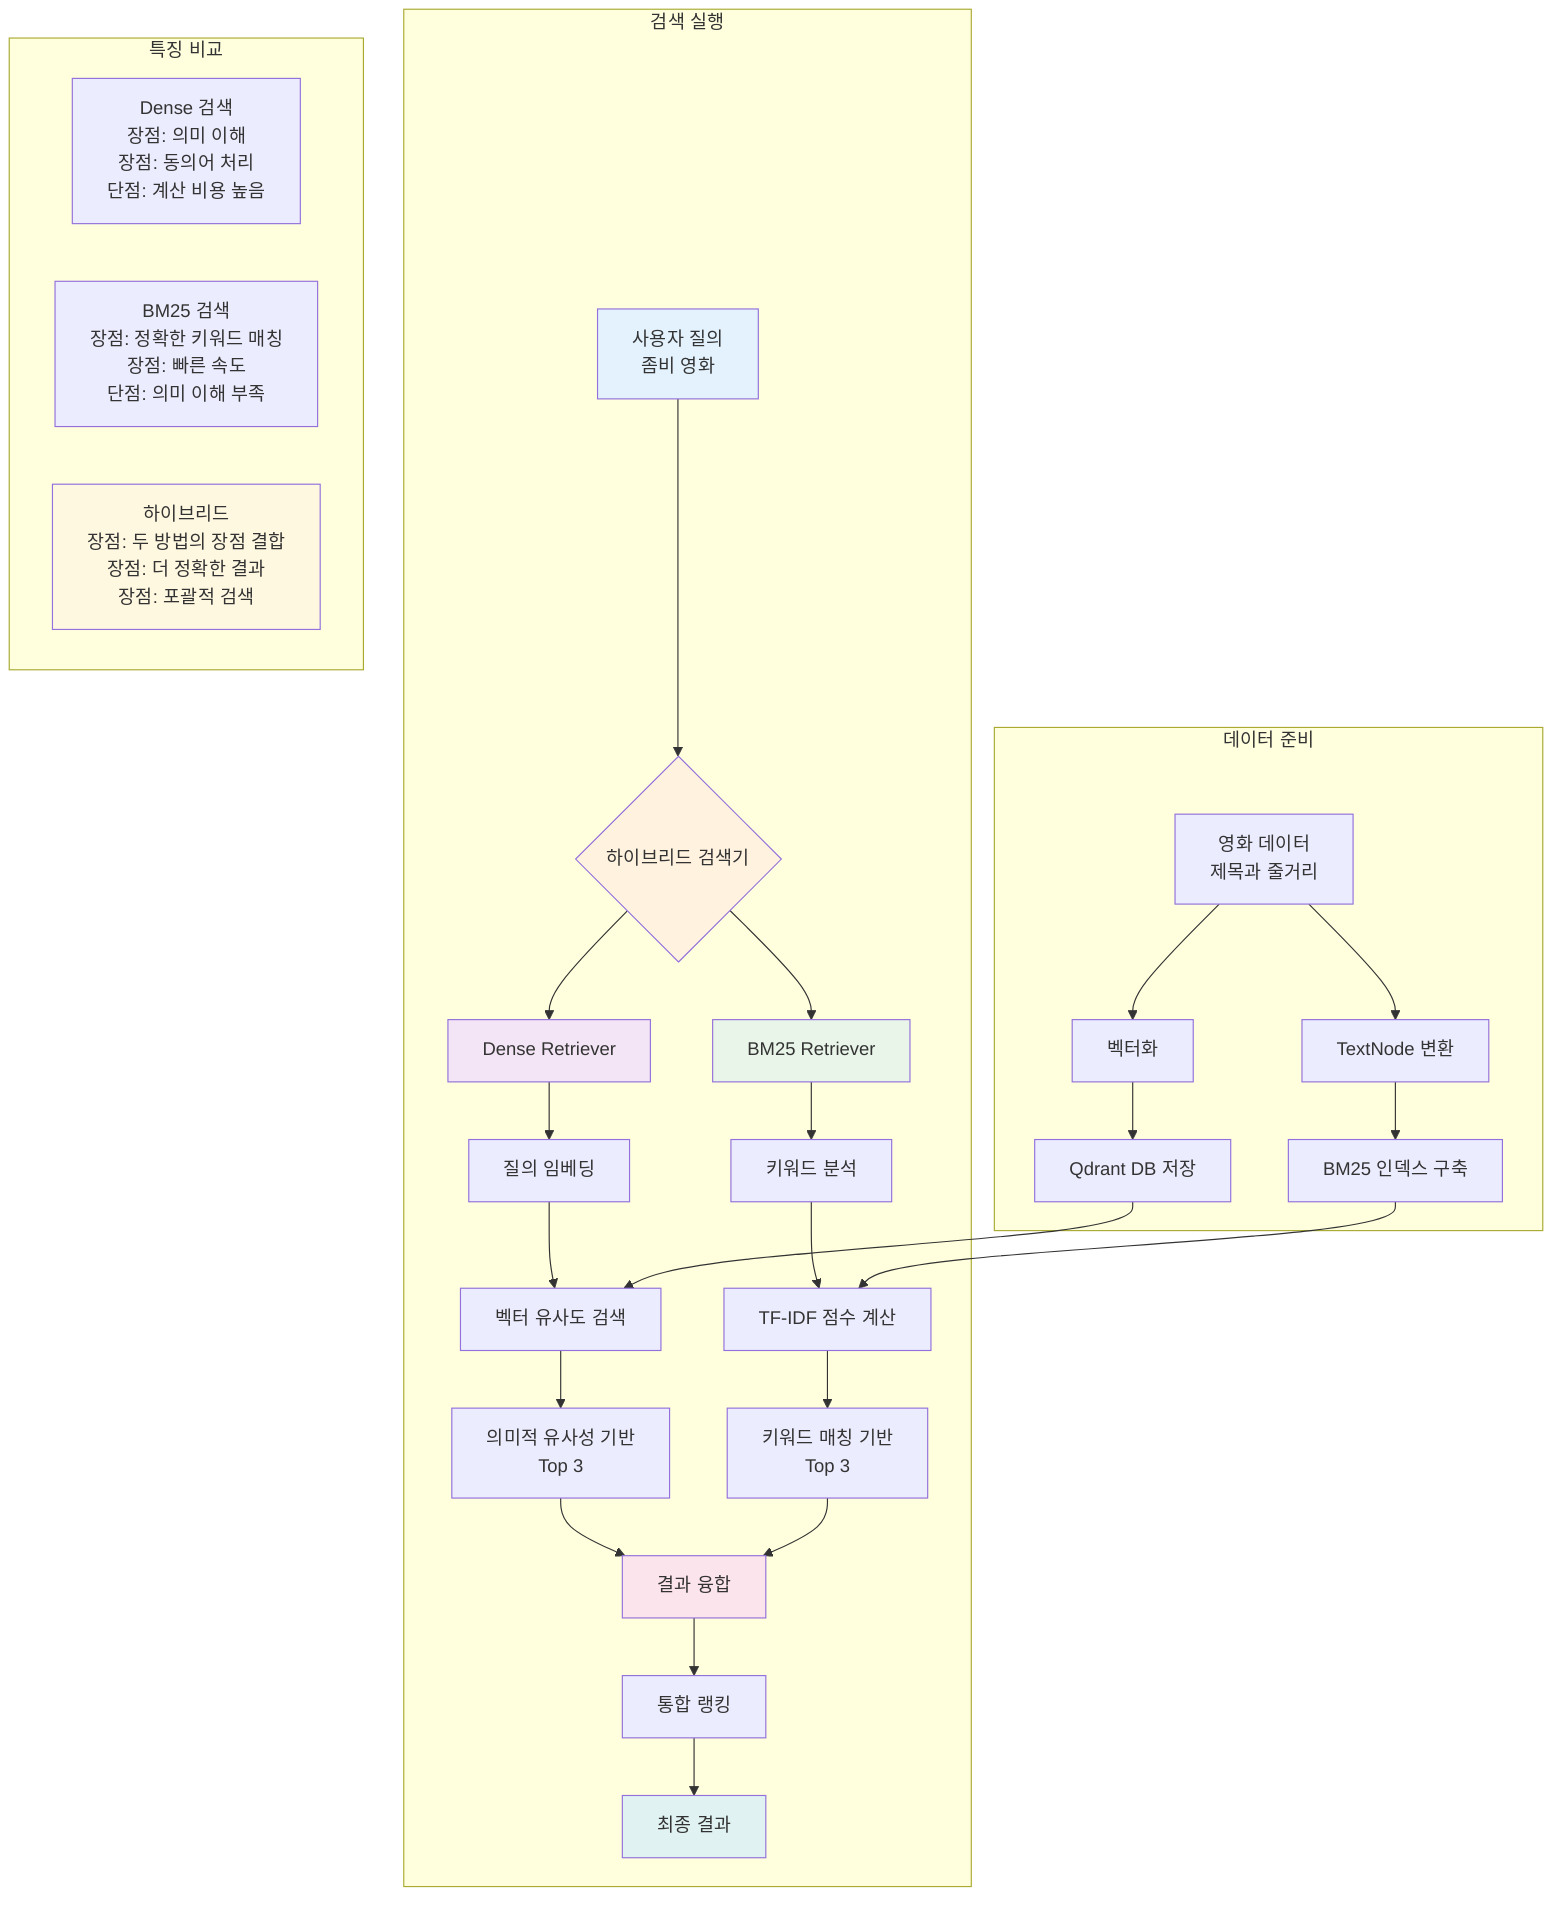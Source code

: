 graph TD
    subgraph DataPrep[데이터 준비]
        A1[영화 데이터<br/>제목과 줄거리] --> A2[벡터화]
        A2 --> A3[Qdrant DB 저장]
        A1 --> A4[TextNode 변환]
        A4 --> A5[BM25 인덱스 구축]
    end
    
    subgraph SearchExec[검색 실행]
        B1[사용자 질의<br/>좀비 영화] --> B2{하이브리드 검색기}
        
        B2 --> C1[Dense Retriever]
        B2 --> D1[BM25 Retriever]
        
        C1 --> C2[질의 임베딩]
        C2 --> C3[벡터 유사도 검색]
        C3 --> C4[의미적 유사성 기반<br/>Top 3]
        
        D1 --> D2[키워드 분석]
        D2 --> D3[TF-IDF 점수 계산]
        D3 --> D4[키워드 매칭 기반<br/>Top 3]
        
        C4 --> E1[결과 융합]
        D4 --> E1
        E1 --> E2[통합 랭킹]
        E2 --> E3[최종 결과]
    end
    
    subgraph Comparison[특징 비교]
        F1[Dense 검색<br/>장점: 의미 이해<br/>장점: 동의어 처리<br/>단점: 계산 비용 높음]
        F2[BM25 검색<br/>장점: 정확한 키워드 매칭<br/>장점: 빠른 속도<br/>단점: 의미 이해 부족]
        F3[하이브리드<br/>장점: 두 방법의 장점 결합<br/>장점: 더 정확한 결과<br/>장점: 포괄적 검색]
    end
    
    A3 --> C3
    A5 --> D3
    
    style B1 fill:#e3f2fd
    style B2 fill:#fff3e0
    style C1 fill:#f3e5f5
    style D1 fill:#e8f5e8
    style E1 fill:#fce4ec
    style E3 fill:#e0f2f1
    style F3 fill:#fff8e1
